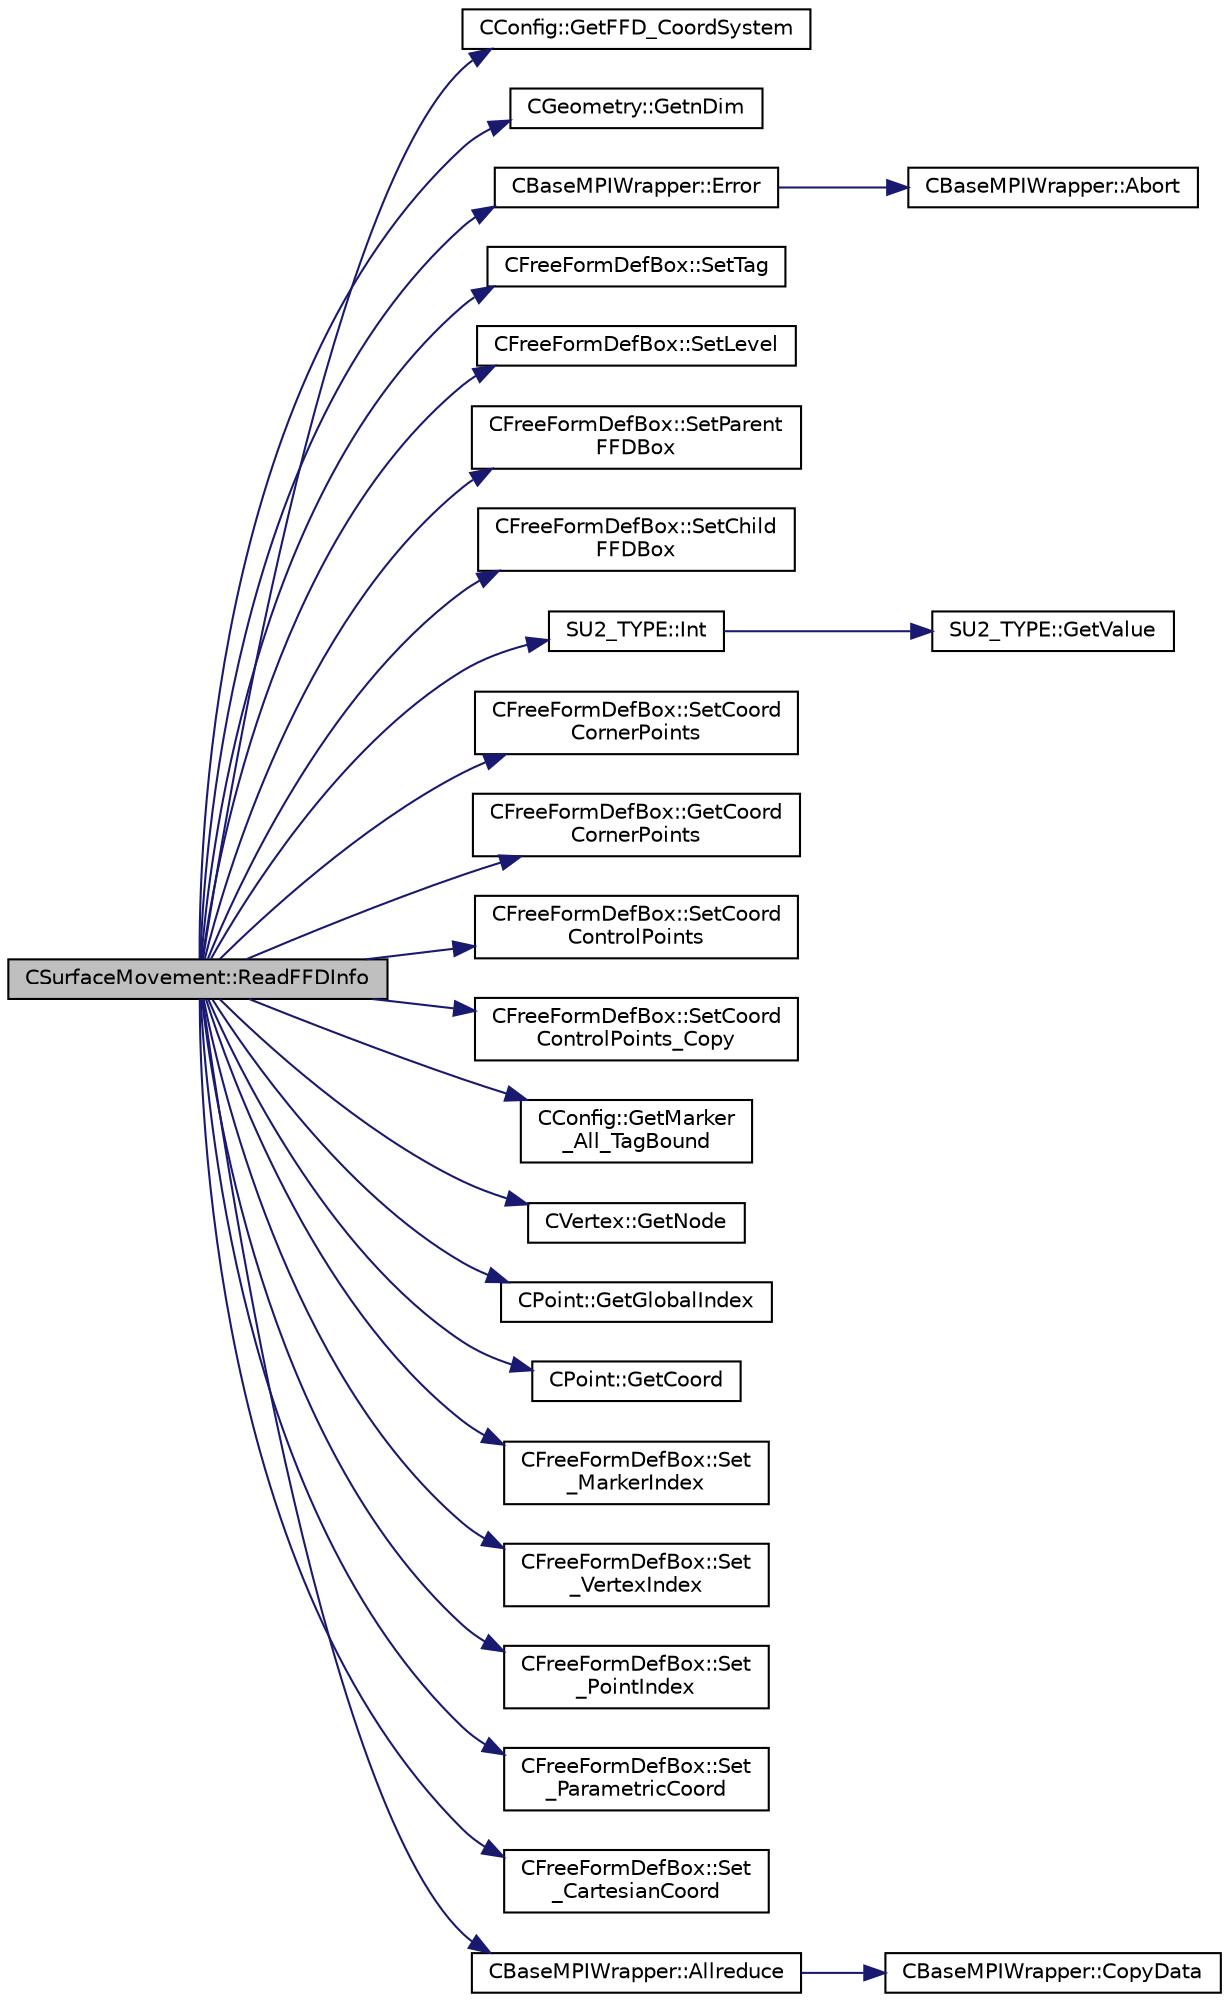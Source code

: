 digraph "CSurfaceMovement::ReadFFDInfo"
{
  edge [fontname="Helvetica",fontsize="10",labelfontname="Helvetica",labelfontsize="10"];
  node [fontname="Helvetica",fontsize="10",shape=record];
  rankdir="LR";
  Node222 [label="CSurfaceMovement::ReadFFDInfo",height=0.2,width=0.4,color="black", fillcolor="grey75", style="filled", fontcolor="black"];
  Node222 -> Node223 [color="midnightblue",fontsize="10",style="solid",fontname="Helvetica"];
  Node223 [label="CConfig::GetFFD_CoordSystem",height=0.2,width=0.4,color="black", fillcolor="white", style="filled",URL="$class_c_config.html#a2816f7e619ba24e58c7cfb503ba6e4a6",tooltip="Get the coordinate system that we are going to use to define the FFD. "];
  Node222 -> Node224 [color="midnightblue",fontsize="10",style="solid",fontname="Helvetica"];
  Node224 [label="CGeometry::GetnDim",height=0.2,width=0.4,color="black", fillcolor="white", style="filled",URL="$class_c_geometry.html#a2af01006c0c4f74ba089582f1a3587fe",tooltip="Get number of coordinates. "];
  Node222 -> Node225 [color="midnightblue",fontsize="10",style="solid",fontname="Helvetica"];
  Node225 [label="CBaseMPIWrapper::Error",height=0.2,width=0.4,color="black", fillcolor="white", style="filled",URL="$class_c_base_m_p_i_wrapper.html#a04457c47629bda56704e6a8804833eeb"];
  Node225 -> Node226 [color="midnightblue",fontsize="10",style="solid",fontname="Helvetica"];
  Node226 [label="CBaseMPIWrapper::Abort",height=0.2,width=0.4,color="black", fillcolor="white", style="filled",URL="$class_c_base_m_p_i_wrapper.html#a21ef5681e2acb532d345e9bab173ef07"];
  Node222 -> Node227 [color="midnightblue",fontsize="10",style="solid",fontname="Helvetica"];
  Node227 [label="CFreeFormDefBox::SetTag",height=0.2,width=0.4,color="black", fillcolor="white", style="filled",URL="$class_c_free_form_def_box.html#a4c2d3459d0b3d1e0789f2153f6183b1a",tooltip="Set the tag that identify a FFDBox. "];
  Node222 -> Node228 [color="midnightblue",fontsize="10",style="solid",fontname="Helvetica"];
  Node228 [label="CFreeFormDefBox::SetLevel",height=0.2,width=0.4,color="black", fillcolor="white", style="filled",URL="$class_c_free_form_def_box.html#a389077591c3bd608580b4e01ed3003fb",tooltip="Set the nested level of the FFDBox. "];
  Node222 -> Node229 [color="midnightblue",fontsize="10",style="solid",fontname="Helvetica"];
  Node229 [label="CFreeFormDefBox::SetParent\lFFDBox",height=0.2,width=0.4,color="black", fillcolor="white", style="filled",URL="$class_c_free_form_def_box.html#a3d02cc5a05456eaca22541cecd181848",tooltip="Add to the vector of parent FFDBoxes a new FFD FFDBox. "];
  Node222 -> Node230 [color="midnightblue",fontsize="10",style="solid",fontname="Helvetica"];
  Node230 [label="CFreeFormDefBox::SetChild\lFFDBox",height=0.2,width=0.4,color="black", fillcolor="white", style="filled",URL="$class_c_free_form_def_box.html#a63b8aec22c3d7e8ed2638376fe6a4524",tooltip="Add to the vector of child FFDBoxes a new FFD FFDBox. "];
  Node222 -> Node231 [color="midnightblue",fontsize="10",style="solid",fontname="Helvetica"];
  Node231 [label="SU2_TYPE::Int",height=0.2,width=0.4,color="black", fillcolor="white", style="filled",URL="$namespace_s_u2___t_y_p_e.html#a6b48817766d8a6486caa2807a52f6bae",tooltip="Casts the primitive value to int (uses GetValue, already implemented for each type). "];
  Node231 -> Node232 [color="midnightblue",fontsize="10",style="solid",fontname="Helvetica"];
  Node232 [label="SU2_TYPE::GetValue",height=0.2,width=0.4,color="black", fillcolor="white", style="filled",URL="$namespace_s_u2___t_y_p_e.html#a0ed43473f5a450ce028d088427bf10cb",tooltip="Get the (primitive) value of the datatype (needs to be implemented for each new type). "];
  Node222 -> Node233 [color="midnightblue",fontsize="10",style="solid",fontname="Helvetica"];
  Node233 [label="CFreeFormDefBox::SetCoord\lCornerPoints",height=0.2,width=0.4,color="black", fillcolor="white", style="filled",URL="$class_c_free_form_def_box.html#ad581a25126d89af176e2a0e450f4c38c",tooltip="Set the coordinates of the corner points. "];
  Node222 -> Node234 [color="midnightblue",fontsize="10",style="solid",fontname="Helvetica"];
  Node234 [label="CFreeFormDefBox::GetCoord\lCornerPoints",height=0.2,width=0.4,color="black", fillcolor="white", style="filled",URL="$class_c_free_form_def_box.html#ad76598044e7fce661cf63222370429d7",tooltip="Get the coordinates of the corner points. "];
  Node222 -> Node235 [color="midnightblue",fontsize="10",style="solid",fontname="Helvetica"];
  Node235 [label="CFreeFormDefBox::SetCoord\lControlPoints",height=0.2,width=0.4,color="black", fillcolor="white", style="filled",URL="$class_c_free_form_def_box.html#aa57720cc5001845b73b14e1d76b0d7cc",tooltip="Set the coordinates of the control points. "];
  Node222 -> Node236 [color="midnightblue",fontsize="10",style="solid",fontname="Helvetica"];
  Node236 [label="CFreeFormDefBox::SetCoord\lControlPoints_Copy",height=0.2,width=0.4,color="black", fillcolor="white", style="filled",URL="$class_c_free_form_def_box.html#a250a007d8372d33f4a4ee8a24f35ce96",tooltip="Set the coordinates of the control points. "];
  Node222 -> Node237 [color="midnightblue",fontsize="10",style="solid",fontname="Helvetica"];
  Node237 [label="CConfig::GetMarker\l_All_TagBound",height=0.2,width=0.4,color="black", fillcolor="white", style="filled",URL="$class_c_config.html#a967e969a3beb24bb6e57d7036af003be",tooltip="Get the index of the surface defined in the geometry file. "];
  Node222 -> Node238 [color="midnightblue",fontsize="10",style="solid",fontname="Helvetica"];
  Node238 [label="CVertex::GetNode",height=0.2,width=0.4,color="black", fillcolor="white", style="filled",URL="$class_c_vertex.html#a95c513bf927464157ed96b6c79779a1f",tooltip="Get the node of the vertex. "];
  Node222 -> Node239 [color="midnightblue",fontsize="10",style="solid",fontname="Helvetica"];
  Node239 [label="CPoint::GetGlobalIndex",height=0.2,width=0.4,color="black", fillcolor="white", style="filled",URL="$class_c_point.html#ab546170a5a03ef210a75fc5531910050",tooltip="Get the global index in a parallel computation. "];
  Node222 -> Node240 [color="midnightblue",fontsize="10",style="solid",fontname="Helvetica"];
  Node240 [label="CPoint::GetCoord",height=0.2,width=0.4,color="black", fillcolor="white", style="filled",URL="$class_c_point.html#a95fe081d22e96e190cb3edcbf0d6525f",tooltip="Get the coordinates dor the control volume. "];
  Node222 -> Node241 [color="midnightblue",fontsize="10",style="solid",fontname="Helvetica"];
  Node241 [label="CFreeFormDefBox::Set\l_MarkerIndex",height=0.2,width=0.4,color="black", fillcolor="white", style="filled",URL="$class_c_free_form_def_box.html#a6a3d694f11c05e6bf81c2e5ee351b678",tooltip="Add to the vector of markers a new marker. "];
  Node222 -> Node242 [color="midnightblue",fontsize="10",style="solid",fontname="Helvetica"];
  Node242 [label="CFreeFormDefBox::Set\l_VertexIndex",height=0.2,width=0.4,color="black", fillcolor="white", style="filled",URL="$class_c_free_form_def_box.html#accd0b0a5195e3132ee8e9eb8c9252766",tooltip="Add to the vector of vertices a new vertex. "];
  Node222 -> Node243 [color="midnightblue",fontsize="10",style="solid",fontname="Helvetica"];
  Node243 [label="CFreeFormDefBox::Set\l_PointIndex",height=0.2,width=0.4,color="black", fillcolor="white", style="filled",URL="$class_c_free_form_def_box.html#a954c7b3415098ce69ad8732fe3c023b1",tooltip="Add to the vector of points a new point. "];
  Node222 -> Node244 [color="midnightblue",fontsize="10",style="solid",fontname="Helvetica"];
  Node244 [label="CFreeFormDefBox::Set\l_ParametricCoord",height=0.2,width=0.4,color="black", fillcolor="white", style="filled",URL="$class_c_free_form_def_box.html#a804b13ef52d7daeb10f999e297d5b4c3",tooltip="Add to the vector of parametric coordinates a new coordinate. "];
  Node222 -> Node245 [color="midnightblue",fontsize="10",style="solid",fontname="Helvetica"];
  Node245 [label="CFreeFormDefBox::Set\l_CartesianCoord",height=0.2,width=0.4,color="black", fillcolor="white", style="filled",URL="$class_c_free_form_def_box.html#af63a3730adc26f88b0347a1a3ec6e2ed",tooltip="Add to the vector of cartesian coordinates a new coordinate. "];
  Node222 -> Node246 [color="midnightblue",fontsize="10",style="solid",fontname="Helvetica"];
  Node246 [label="CBaseMPIWrapper::Allreduce",height=0.2,width=0.4,color="black", fillcolor="white", style="filled",URL="$class_c_base_m_p_i_wrapper.html#a637b6fd917a8ca91ce748ba88e0d66b6"];
  Node246 -> Node247 [color="midnightblue",fontsize="10",style="solid",fontname="Helvetica"];
  Node247 [label="CBaseMPIWrapper::CopyData",height=0.2,width=0.4,color="black", fillcolor="white", style="filled",URL="$class_c_base_m_p_i_wrapper.html#a4725cc1dd65b161b483e812a538a5e36"];
}
